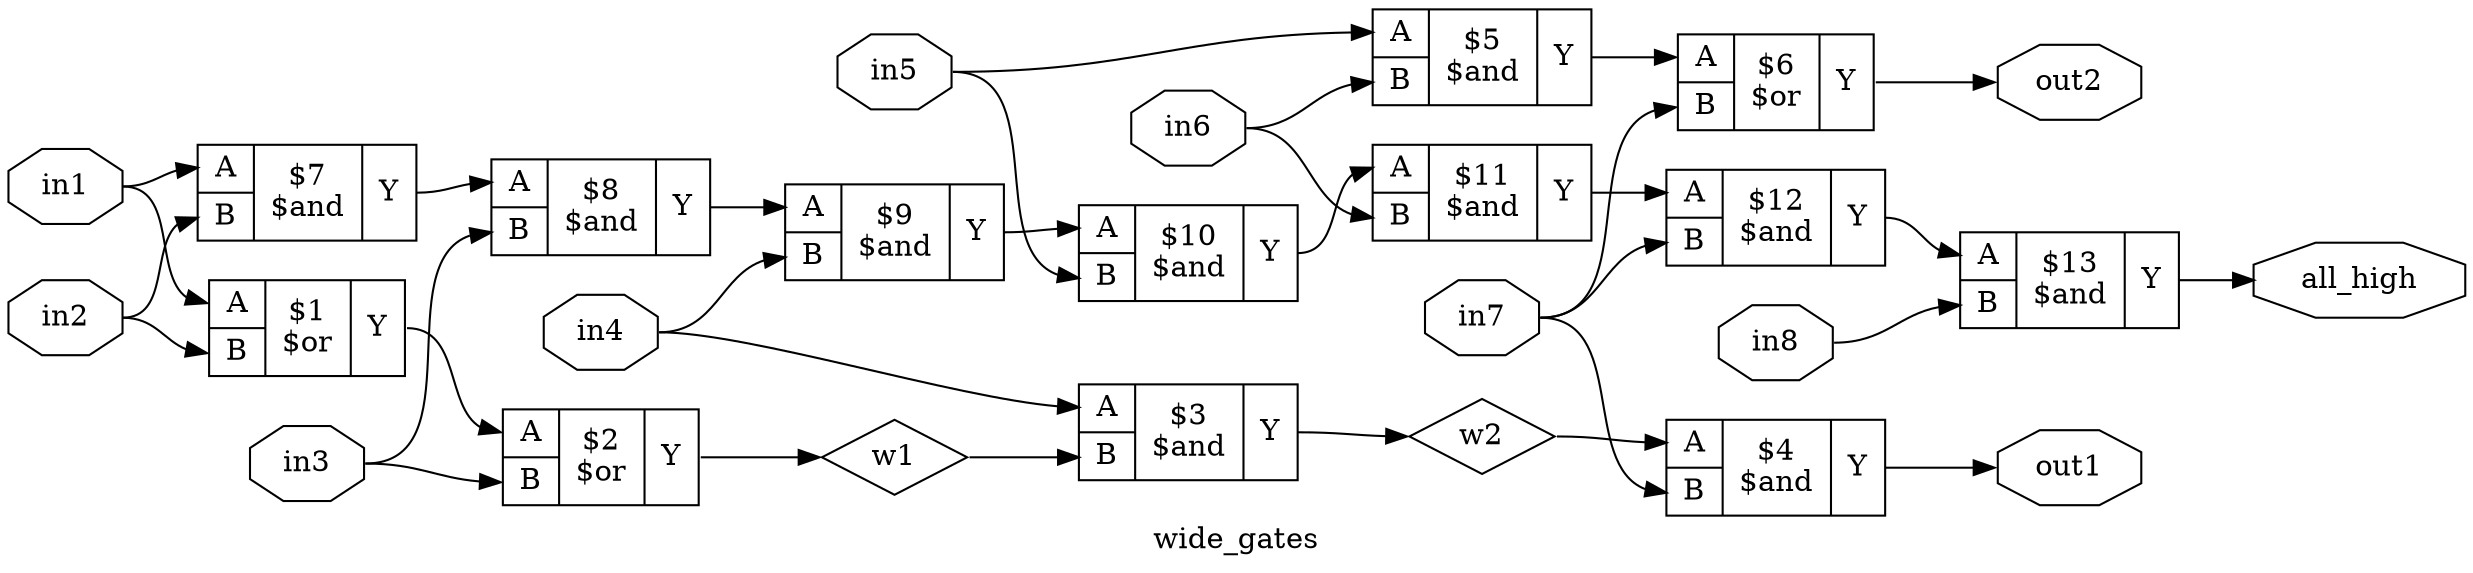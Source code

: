 digraph "wide_gates" {
label="wide_gates";
rankdir="LR";
remincross=true;
n9 [ shape=octagon, label="all_high", color="black", fontcolor="black" ];
n10 [ shape=octagon, label="in1", color="black", fontcolor="black" ];
n11 [ shape=octagon, label="in2", color="black", fontcolor="black" ];
n12 [ shape=octagon, label="in3", color="black", fontcolor="black" ];
n13 [ shape=octagon, label="in4", color="black", fontcolor="black" ];
n14 [ shape=octagon, label="in5", color="black", fontcolor="black" ];
n15 [ shape=octagon, label="in6", color="black", fontcolor="black" ];
n16 [ shape=octagon, label="in7", color="black", fontcolor="black" ];
n17 [ shape=octagon, label="in8", color="black", fontcolor="black" ];
n18 [ shape=octagon, label="out1", color="black", fontcolor="black" ];
n19 [ shape=octagon, label="out2", color="black", fontcolor="black" ];
n20 [ shape=diamond, label="w1", color="black", fontcolor="black" ];
n21 [ shape=diamond, label="w2", color="black", fontcolor="black" ];
c25 [ shape=record, label="{{<p22> A|<p23> B}|$3\n$and|{<p24> Y}}" ];
c26 [ shape=record, label="{{<p22> A|<p23> B}|$4\n$and|{<p24> Y}}" ];
c27 [ shape=record, label="{{<p22> A|<p23> B}|$5\n$and|{<p24> Y}}" ];
c28 [ shape=record, label="{{<p22> A|<p23> B}|$10\n$and|{<p24> Y}}" ];
c29 [ shape=record, label="{{<p22> A|<p23> B}|$11\n$and|{<p24> Y}}" ];
c30 [ shape=record, label="{{<p22> A|<p23> B}|$12\n$and|{<p24> Y}}" ];
c31 [ shape=record, label="{{<p22> A|<p23> B}|$13\n$and|{<p24> Y}}" ];
c32 [ shape=record, label="{{<p22> A|<p23> B}|$7\n$and|{<p24> Y}}" ];
c33 [ shape=record, label="{{<p22> A|<p23> B}|$8\n$and|{<p24> Y}}" ];
c34 [ shape=record, label="{{<p22> A|<p23> B}|$9\n$and|{<p24> Y}}" ];
c35 [ shape=record, label="{{<p22> A|<p23> B}|$1\n$or|{<p24> Y}}" ];
c36 [ shape=record, label="{{<p22> A|<p23> B}|$2\n$or|{<p24> Y}}" ];
c37 [ shape=record, label="{{<p22> A|<p23> B}|$6\n$or|{<p24> Y}}" ];
c27:p24:e -> c37:p22:w [color="black", label=""];
n10:e -> c32:p22:w [color="black", label=""];
n10:e -> c35:p22:w [color="black", label=""];
n11:e -> c32:p23:w [color="black", label=""];
n11:e -> c35:p23:w [color="black", label=""];
n12:e -> c33:p23:w [color="black", label=""];
n12:e -> c36:p23:w [color="black", label=""];
n13:e -> c25:p22:w [color="black", label=""];
n13:e -> c34:p23:w [color="black", label=""];
n14:e -> c27:p22:w [color="black", label=""];
n14:e -> c28:p23:w [color="black", label=""];
n15:e -> c27:p23:w [color="black", label=""];
n15:e -> c29:p23:w [color="black", label=""];
n16:e -> c26:p23:w [color="black", label=""];
n16:e -> c30:p23:w [color="black", label=""];
n16:e -> c37:p23:w [color="black", label=""];
n17:e -> c31:p23:w [color="black", label=""];
c26:p24:e -> n18:w [color="black", label=""];
c37:p24:e -> n19:w [color="black", label=""];
c28:p24:e -> c29:p22:w [color="black", label=""];
c36:p24:e -> n20:w [color="black", label=""];
n20:e -> c25:p23:w [color="black", label=""];
c25:p24:e -> n21:w [color="black", label=""];
n21:e -> c26:p22:w [color="black", label=""];
c29:p24:e -> c30:p22:w [color="black", label=""];
c30:p24:e -> c31:p22:w [color="black", label=""];
c32:p24:e -> c33:p22:w [color="black", label=""];
c33:p24:e -> c34:p22:w [color="black", label=""];
c34:p24:e -> c28:p22:w [color="black", label=""];
c35:p24:e -> c36:p22:w [color="black", label=""];
c31:p24:e -> n9:w [color="black", label=""];
}
